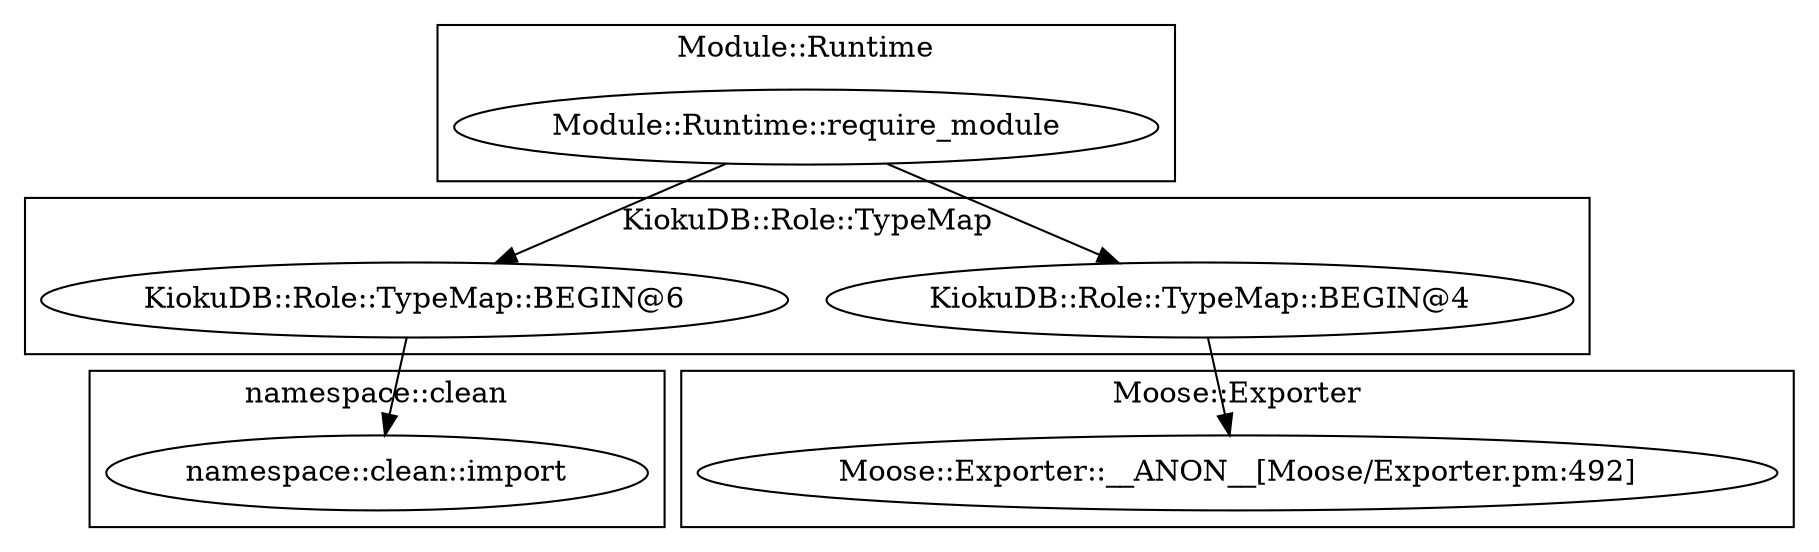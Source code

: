 digraph {
graph [overlap=false]
subgraph cluster_KiokuDB_Role_TypeMap {
	label="KiokuDB::Role::TypeMap";
	"KiokuDB::Role::TypeMap::BEGIN@6";
	"KiokuDB::Role::TypeMap::BEGIN@4";
}
subgraph cluster_namespace_clean {
	label="namespace::clean";
	"namespace::clean::import";
}
subgraph cluster_Module_Runtime {
	label="Module::Runtime";
	"Module::Runtime::require_module";
}
subgraph cluster_Moose_Exporter {
	label="Moose::Exporter";
	"Moose::Exporter::__ANON__[Moose/Exporter.pm:492]";
}
"KiokuDB::Role::TypeMap::BEGIN@6" -> "namespace::clean::import";
"KiokuDB::Role::TypeMap::BEGIN@4" -> "Moose::Exporter::__ANON__[Moose/Exporter.pm:492]";
"Module::Runtime::require_module" -> "KiokuDB::Role::TypeMap::BEGIN@6";
"Module::Runtime::require_module" -> "KiokuDB::Role::TypeMap::BEGIN@4";
}
